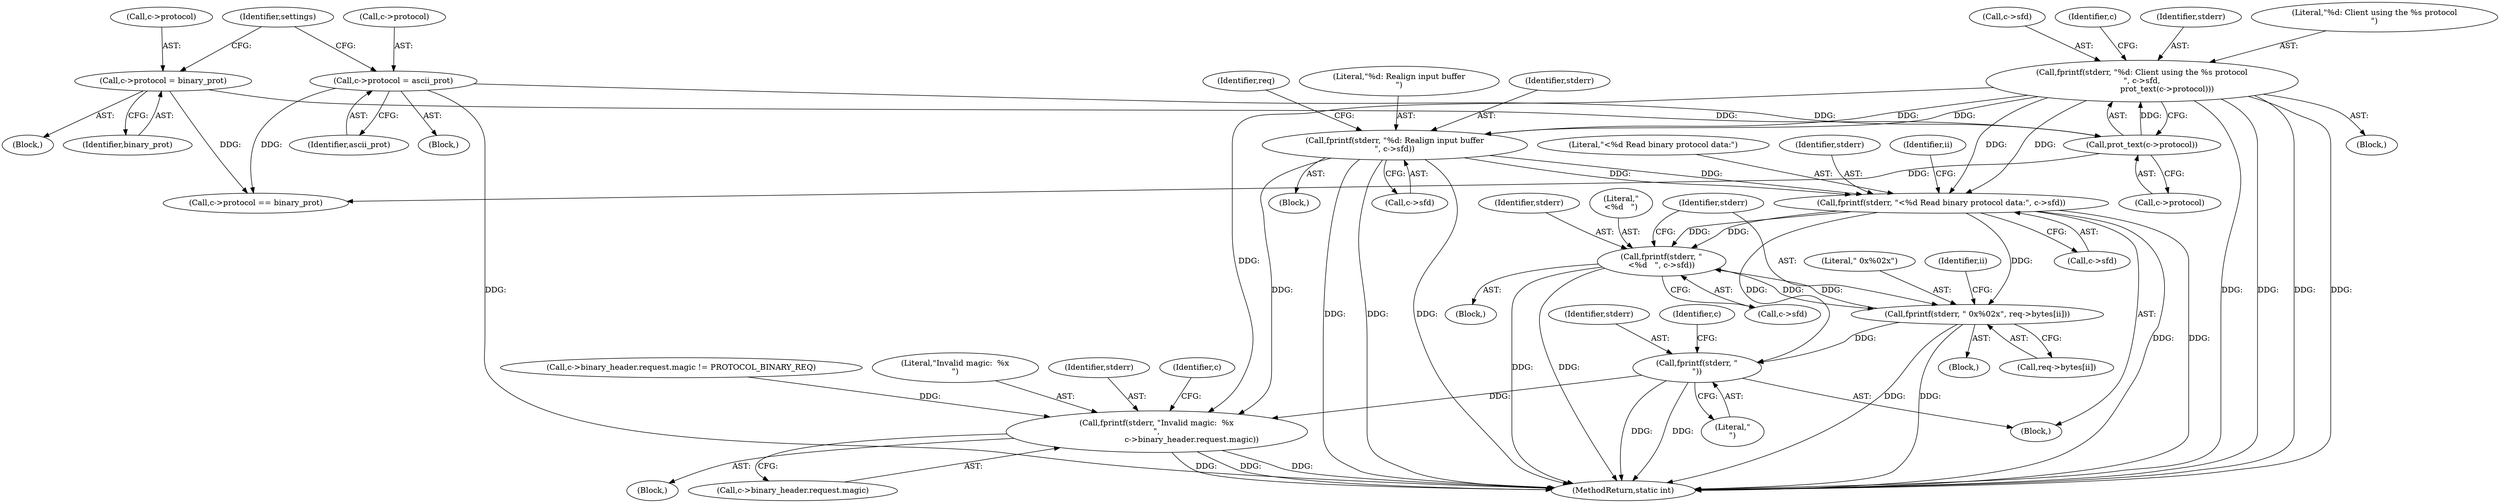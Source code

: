 digraph "0_memcached_d9cd01ede97f4145af9781d448c62a3318952719@API" {
"1000177" [label="(Call,fprintf(stderr, \"%d: Client using the %s protocol\n\", c->sfd,\n                    prot_text(c->protocol)))"];
"1000183" [label="(Call,prot_text(c->protocol))"];
"1000158" [label="(Call,c->protocol = binary_prot)"];
"1000165" [label="(Call,c->protocol = ascii_prot)"];
"1000243" [label="(Call,fprintf(stderr, \"%d: Realign input buffer\n\", c->sfd))"];
"1000265" [label="(Call,fprintf(stderr, \"<%d Read binary protocol data:\", c->sfd))"];
"1000291" [label="(Call,fprintf(stderr, \"\n<%d   \", c->sfd))"];
"1000297" [label="(Call,fprintf(stderr, \" 0x%02x\", req->bytes[ii]))"];
"1000305" [label="(Call,fprintf(stderr, \"\n\"))"];
"1000372" [label="(Call,fprintf(stderr, \"Invalid magic:  %x\n\",\n                            c->binary_header.request.magic))"];
"1000306" [label="(Identifier,stderr)"];
"1000291" [label="(Call,fprintf(stderr, \"\n<%d   \", c->sfd))"];
"1000183" [label="(Call,prot_text(c->protocol))"];
"1000267" [label="(Literal,\"<%d Read binary protocol data:\")"];
"1000297" [label="(Call,fprintf(stderr, \" 0x%02x\", req->bytes[ii]))"];
"1000246" [label="(Call,c->sfd)"];
"1000158" [label="(Call,c->protocol = binary_prot)"];
"1000251" [label="(Identifier,req)"];
"1000310" [label="(Identifier,c)"];
"1000243" [label="(Call,fprintf(stderr, \"%d: Realign input buffer\n\", c->sfd))"];
"1000165" [label="(Call,c->protocol = ascii_prot)"];
"1000265" [label="(Call,fprintf(stderr, \"<%d Read binary protocol data:\", c->sfd))"];
"1000293" [label="(Literal,\"\n<%d   \")"];
"1000169" [label="(Identifier,ascii_prot)"];
"1000245" [label="(Literal,\"%d: Realign input buffer\n\")"];
"1000282" [label="(Identifier,ii)"];
"1000294" [label="(Call,c->sfd)"];
"1000268" [label="(Call,c->sfd)"];
"1000300" [label="(Call,req->bytes[ii])"];
"1000374" [label="(Literal,\"Invalid magic:  %x\n\")"];
"1000298" [label="(Identifier,stderr)"];
"1000307" [label="(Literal,\"\n\")"];
"1000244" [label="(Identifier,stderr)"];
"1000159" [label="(Call,c->protocol)"];
"1000162" [label="(Identifier,binary_prot)"];
"1000613" [label="(MethodReturn,static int)"];
"1000266" [label="(Identifier,stderr)"];
"1000283" [label="(Block,)"];
"1000263" [label="(Block,)"];
"1000273" [label="(Identifier,ii)"];
"1000157" [label="(Block,)"];
"1000180" [label="(Call,c->sfd)"];
"1000173" [label="(Identifier,settings)"];
"1000371" [label="(Block,)"];
"1000292" [label="(Identifier,stderr)"];
"1000176" [label="(Block,)"];
"1000242" [label="(Block,)"];
"1000166" [label="(Call,c->protocol)"];
"1000373" [label="(Identifier,stderr)"];
"1000299" [label="(Literal,\" 0x%02x\")"];
"1000383" [label="(Identifier,c)"];
"1000188" [label="(Call,c->protocol == binary_prot)"];
"1000184" [label="(Call,c->protocol)"];
"1000190" [label="(Identifier,c)"];
"1000372" [label="(Call,fprintf(stderr, \"Invalid magic:  %x\n\",\n                            c->binary_header.request.magic))"];
"1000178" [label="(Identifier,stderr)"];
"1000177" [label="(Call,fprintf(stderr, \"%d: Client using the %s protocol\n\", c->sfd,\n                    prot_text(c->protocol)))"];
"1000375" [label="(Call,c->binary_header.request.magic)"];
"1000164" [label="(Block,)"];
"1000179" [label="(Literal,\"%d: Client using the %s protocol\n\")"];
"1000290" [label="(Block,)"];
"1000305" [label="(Call,fprintf(stderr, \"\n\"))"];
"1000357" [label="(Call,c->binary_header.request.magic != PROTOCOL_BINARY_REQ)"];
"1000177" -> "1000176"  [label="AST: "];
"1000177" -> "1000183"  [label="CFG: "];
"1000178" -> "1000177"  [label="AST: "];
"1000179" -> "1000177"  [label="AST: "];
"1000180" -> "1000177"  [label="AST: "];
"1000183" -> "1000177"  [label="AST: "];
"1000190" -> "1000177"  [label="CFG: "];
"1000177" -> "1000613"  [label="DDG: "];
"1000177" -> "1000613"  [label="DDG: "];
"1000177" -> "1000613"  [label="DDG: "];
"1000177" -> "1000613"  [label="DDG: "];
"1000183" -> "1000177"  [label="DDG: "];
"1000177" -> "1000243"  [label="DDG: "];
"1000177" -> "1000243"  [label="DDG: "];
"1000177" -> "1000265"  [label="DDG: "];
"1000177" -> "1000265"  [label="DDG: "];
"1000177" -> "1000372"  [label="DDG: "];
"1000183" -> "1000184"  [label="CFG: "];
"1000184" -> "1000183"  [label="AST: "];
"1000158" -> "1000183"  [label="DDG: "];
"1000165" -> "1000183"  [label="DDG: "];
"1000183" -> "1000188"  [label="DDG: "];
"1000158" -> "1000157"  [label="AST: "];
"1000158" -> "1000162"  [label="CFG: "];
"1000159" -> "1000158"  [label="AST: "];
"1000162" -> "1000158"  [label="AST: "];
"1000173" -> "1000158"  [label="CFG: "];
"1000158" -> "1000188"  [label="DDG: "];
"1000165" -> "1000164"  [label="AST: "];
"1000165" -> "1000169"  [label="CFG: "];
"1000166" -> "1000165"  [label="AST: "];
"1000169" -> "1000165"  [label="AST: "];
"1000173" -> "1000165"  [label="CFG: "];
"1000165" -> "1000613"  [label="DDG: "];
"1000165" -> "1000188"  [label="DDG: "];
"1000243" -> "1000242"  [label="AST: "];
"1000243" -> "1000246"  [label="CFG: "];
"1000244" -> "1000243"  [label="AST: "];
"1000245" -> "1000243"  [label="AST: "];
"1000246" -> "1000243"  [label="AST: "];
"1000251" -> "1000243"  [label="CFG: "];
"1000243" -> "1000613"  [label="DDG: "];
"1000243" -> "1000613"  [label="DDG: "];
"1000243" -> "1000613"  [label="DDG: "];
"1000243" -> "1000265"  [label="DDG: "];
"1000243" -> "1000265"  [label="DDG: "];
"1000243" -> "1000372"  [label="DDG: "];
"1000265" -> "1000263"  [label="AST: "];
"1000265" -> "1000268"  [label="CFG: "];
"1000266" -> "1000265"  [label="AST: "];
"1000267" -> "1000265"  [label="AST: "];
"1000268" -> "1000265"  [label="AST: "];
"1000273" -> "1000265"  [label="CFG: "];
"1000265" -> "1000613"  [label="DDG: "];
"1000265" -> "1000613"  [label="DDG: "];
"1000265" -> "1000291"  [label="DDG: "];
"1000265" -> "1000291"  [label="DDG: "];
"1000265" -> "1000297"  [label="DDG: "];
"1000265" -> "1000305"  [label="DDG: "];
"1000291" -> "1000290"  [label="AST: "];
"1000291" -> "1000294"  [label="CFG: "];
"1000292" -> "1000291"  [label="AST: "];
"1000293" -> "1000291"  [label="AST: "];
"1000294" -> "1000291"  [label="AST: "];
"1000298" -> "1000291"  [label="CFG: "];
"1000291" -> "1000613"  [label="DDG: "];
"1000291" -> "1000613"  [label="DDG: "];
"1000297" -> "1000291"  [label="DDG: "];
"1000291" -> "1000297"  [label="DDG: "];
"1000297" -> "1000283"  [label="AST: "];
"1000297" -> "1000300"  [label="CFG: "];
"1000298" -> "1000297"  [label="AST: "];
"1000299" -> "1000297"  [label="AST: "];
"1000300" -> "1000297"  [label="AST: "];
"1000282" -> "1000297"  [label="CFG: "];
"1000297" -> "1000613"  [label="DDG: "];
"1000297" -> "1000613"  [label="DDG: "];
"1000297" -> "1000305"  [label="DDG: "];
"1000305" -> "1000263"  [label="AST: "];
"1000305" -> "1000307"  [label="CFG: "];
"1000306" -> "1000305"  [label="AST: "];
"1000307" -> "1000305"  [label="AST: "];
"1000310" -> "1000305"  [label="CFG: "];
"1000305" -> "1000613"  [label="DDG: "];
"1000305" -> "1000613"  [label="DDG: "];
"1000305" -> "1000372"  [label="DDG: "];
"1000372" -> "1000371"  [label="AST: "];
"1000372" -> "1000375"  [label="CFG: "];
"1000373" -> "1000372"  [label="AST: "];
"1000374" -> "1000372"  [label="AST: "];
"1000375" -> "1000372"  [label="AST: "];
"1000383" -> "1000372"  [label="CFG: "];
"1000372" -> "1000613"  [label="DDG: "];
"1000372" -> "1000613"  [label="DDG: "];
"1000372" -> "1000613"  [label="DDG: "];
"1000357" -> "1000372"  [label="DDG: "];
}

